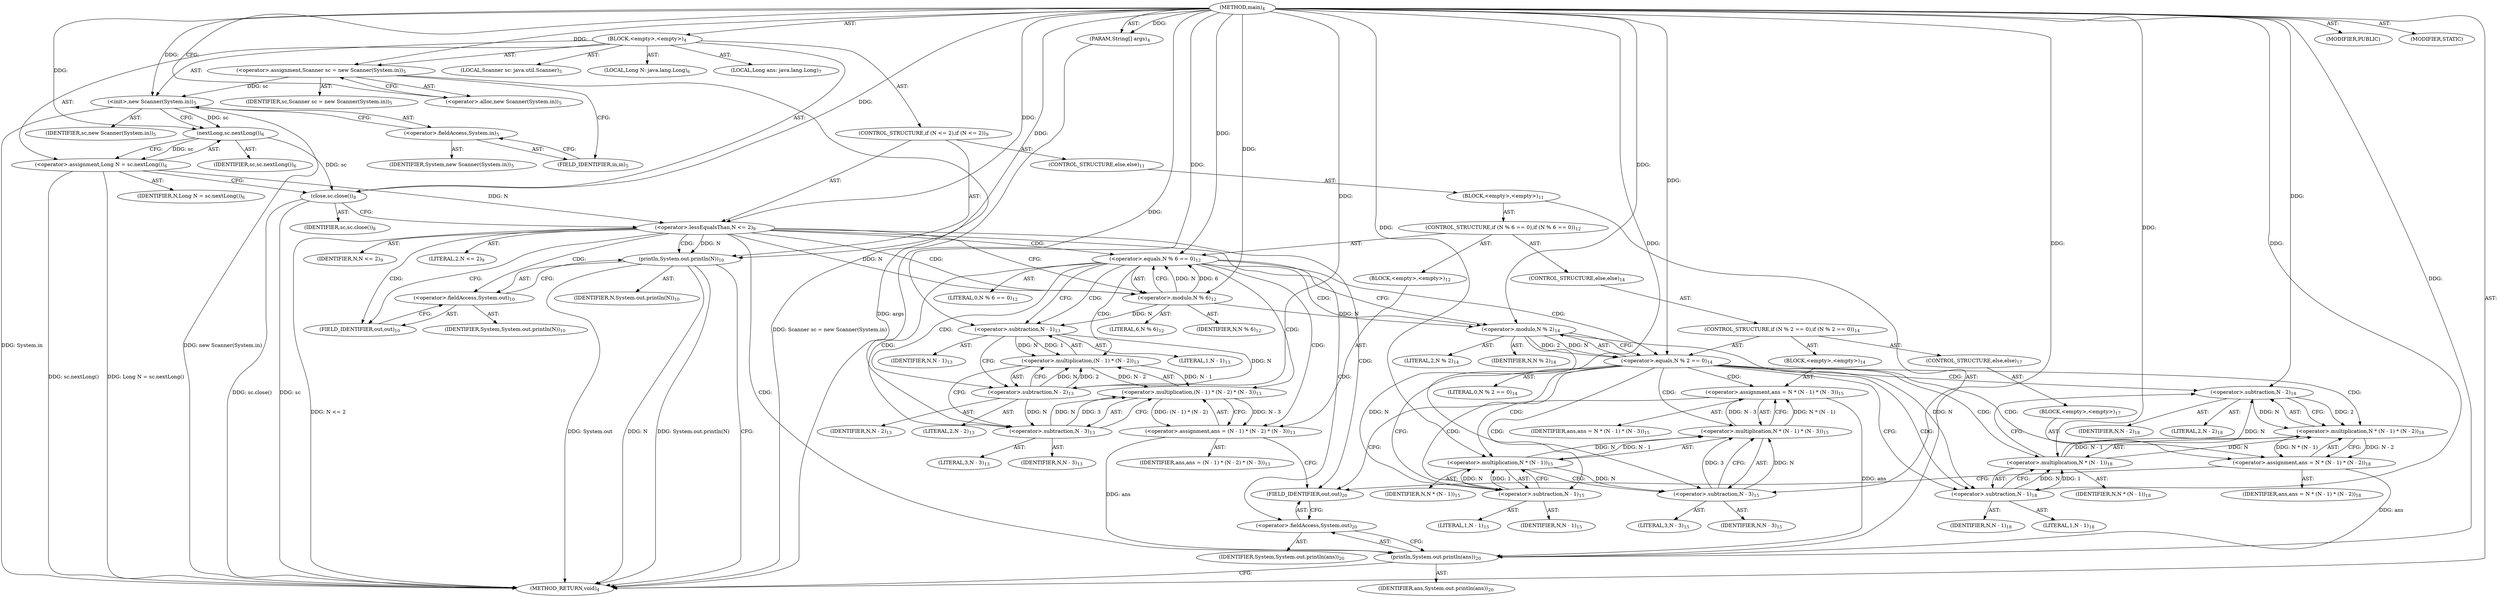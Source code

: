 digraph "main" {  
"19" [label = <(METHOD,main)<SUB>4</SUB>> ]
"20" [label = <(PARAM,String[] args)<SUB>4</SUB>> ]
"21" [label = <(BLOCK,&lt;empty&gt;,&lt;empty&gt;)<SUB>4</SUB>> ]
"4" [label = <(LOCAL,Scanner sc: java.util.Scanner)<SUB>5</SUB>> ]
"22" [label = <(&lt;operator&gt;.assignment,Scanner sc = new Scanner(System.in))<SUB>5</SUB>> ]
"23" [label = <(IDENTIFIER,sc,Scanner sc = new Scanner(System.in))<SUB>5</SUB>> ]
"24" [label = <(&lt;operator&gt;.alloc,new Scanner(System.in))<SUB>5</SUB>> ]
"25" [label = <(&lt;init&gt;,new Scanner(System.in))<SUB>5</SUB>> ]
"3" [label = <(IDENTIFIER,sc,new Scanner(System.in))<SUB>5</SUB>> ]
"26" [label = <(&lt;operator&gt;.fieldAccess,System.in)<SUB>5</SUB>> ]
"27" [label = <(IDENTIFIER,System,new Scanner(System.in))<SUB>5</SUB>> ]
"28" [label = <(FIELD_IDENTIFIER,in,in)<SUB>5</SUB>> ]
"29" [label = <(LOCAL,Long N: java.lang.Long)<SUB>6</SUB>> ]
"30" [label = <(&lt;operator&gt;.assignment,Long N = sc.nextLong())<SUB>6</SUB>> ]
"31" [label = <(IDENTIFIER,N,Long N = sc.nextLong())<SUB>6</SUB>> ]
"32" [label = <(nextLong,sc.nextLong())<SUB>6</SUB>> ]
"33" [label = <(IDENTIFIER,sc,sc.nextLong())<SUB>6</SUB>> ]
"34" [label = <(LOCAL,Long ans: java.lang.Long)<SUB>7</SUB>> ]
"35" [label = <(close,sc.close())<SUB>8</SUB>> ]
"36" [label = <(IDENTIFIER,sc,sc.close())<SUB>8</SUB>> ]
"37" [label = <(CONTROL_STRUCTURE,if (N &lt;= 2),if (N &lt;= 2))<SUB>9</SUB>> ]
"38" [label = <(&lt;operator&gt;.lessEqualsThan,N &lt;= 2)<SUB>9</SUB>> ]
"39" [label = <(IDENTIFIER,N,N &lt;= 2)<SUB>9</SUB>> ]
"40" [label = <(LITERAL,2,N &lt;= 2)<SUB>9</SUB>> ]
"41" [label = <(println,System.out.println(N))<SUB>10</SUB>> ]
"42" [label = <(&lt;operator&gt;.fieldAccess,System.out)<SUB>10</SUB>> ]
"43" [label = <(IDENTIFIER,System,System.out.println(N))<SUB>10</SUB>> ]
"44" [label = <(FIELD_IDENTIFIER,out,out)<SUB>10</SUB>> ]
"45" [label = <(IDENTIFIER,N,System.out.println(N))<SUB>10</SUB>> ]
"46" [label = <(CONTROL_STRUCTURE,else,else)<SUB>11</SUB>> ]
"47" [label = <(BLOCK,&lt;empty&gt;,&lt;empty&gt;)<SUB>11</SUB>> ]
"48" [label = <(CONTROL_STRUCTURE,if (N % 6 == 0),if (N % 6 == 0))<SUB>12</SUB>> ]
"49" [label = <(&lt;operator&gt;.equals,N % 6 == 0)<SUB>12</SUB>> ]
"50" [label = <(&lt;operator&gt;.modulo,N % 6)<SUB>12</SUB>> ]
"51" [label = <(IDENTIFIER,N,N % 6)<SUB>12</SUB>> ]
"52" [label = <(LITERAL,6,N % 6)<SUB>12</SUB>> ]
"53" [label = <(LITERAL,0,N % 6 == 0)<SUB>12</SUB>> ]
"54" [label = <(BLOCK,&lt;empty&gt;,&lt;empty&gt;)<SUB>12</SUB>> ]
"55" [label = <(&lt;operator&gt;.assignment,ans = (N - 1) * (N - 2) * (N - 3))<SUB>13</SUB>> ]
"56" [label = <(IDENTIFIER,ans,ans = (N - 1) * (N - 2) * (N - 3))<SUB>13</SUB>> ]
"57" [label = <(&lt;operator&gt;.multiplication,(N - 1) * (N - 2) * (N - 3))<SUB>13</SUB>> ]
"58" [label = <(&lt;operator&gt;.multiplication,(N - 1) * (N - 2))<SUB>13</SUB>> ]
"59" [label = <(&lt;operator&gt;.subtraction,N - 1)<SUB>13</SUB>> ]
"60" [label = <(IDENTIFIER,N,N - 1)<SUB>13</SUB>> ]
"61" [label = <(LITERAL,1,N - 1)<SUB>13</SUB>> ]
"62" [label = <(&lt;operator&gt;.subtraction,N - 2)<SUB>13</SUB>> ]
"63" [label = <(IDENTIFIER,N,N - 2)<SUB>13</SUB>> ]
"64" [label = <(LITERAL,2,N - 2)<SUB>13</SUB>> ]
"65" [label = <(&lt;operator&gt;.subtraction,N - 3)<SUB>13</SUB>> ]
"66" [label = <(IDENTIFIER,N,N - 3)<SUB>13</SUB>> ]
"67" [label = <(LITERAL,3,N - 3)<SUB>13</SUB>> ]
"68" [label = <(CONTROL_STRUCTURE,else,else)<SUB>14</SUB>> ]
"69" [label = <(CONTROL_STRUCTURE,if (N % 2 == 0),if (N % 2 == 0))<SUB>14</SUB>> ]
"70" [label = <(&lt;operator&gt;.equals,N % 2 == 0)<SUB>14</SUB>> ]
"71" [label = <(&lt;operator&gt;.modulo,N % 2)<SUB>14</SUB>> ]
"72" [label = <(IDENTIFIER,N,N % 2)<SUB>14</SUB>> ]
"73" [label = <(LITERAL,2,N % 2)<SUB>14</SUB>> ]
"74" [label = <(LITERAL,0,N % 2 == 0)<SUB>14</SUB>> ]
"75" [label = <(BLOCK,&lt;empty&gt;,&lt;empty&gt;)<SUB>14</SUB>> ]
"76" [label = <(&lt;operator&gt;.assignment,ans = N * (N - 1) * (N - 3))<SUB>15</SUB>> ]
"77" [label = <(IDENTIFIER,ans,ans = N * (N - 1) * (N - 3))<SUB>15</SUB>> ]
"78" [label = <(&lt;operator&gt;.multiplication,N * (N - 1) * (N - 3))<SUB>15</SUB>> ]
"79" [label = <(&lt;operator&gt;.multiplication,N * (N - 1))<SUB>15</SUB>> ]
"80" [label = <(IDENTIFIER,N,N * (N - 1))<SUB>15</SUB>> ]
"81" [label = <(&lt;operator&gt;.subtraction,N - 1)<SUB>15</SUB>> ]
"82" [label = <(IDENTIFIER,N,N - 1)<SUB>15</SUB>> ]
"83" [label = <(LITERAL,1,N - 1)<SUB>15</SUB>> ]
"84" [label = <(&lt;operator&gt;.subtraction,N - 3)<SUB>15</SUB>> ]
"85" [label = <(IDENTIFIER,N,N - 3)<SUB>15</SUB>> ]
"86" [label = <(LITERAL,3,N - 3)<SUB>15</SUB>> ]
"87" [label = <(CONTROL_STRUCTURE,else,else)<SUB>17</SUB>> ]
"88" [label = <(BLOCK,&lt;empty&gt;,&lt;empty&gt;)<SUB>17</SUB>> ]
"89" [label = <(&lt;operator&gt;.assignment,ans = N * (N - 1) * (N - 2))<SUB>18</SUB>> ]
"90" [label = <(IDENTIFIER,ans,ans = N * (N - 1) * (N - 2))<SUB>18</SUB>> ]
"91" [label = <(&lt;operator&gt;.multiplication,N * (N - 1) * (N - 2))<SUB>18</SUB>> ]
"92" [label = <(&lt;operator&gt;.multiplication,N * (N - 1))<SUB>18</SUB>> ]
"93" [label = <(IDENTIFIER,N,N * (N - 1))<SUB>18</SUB>> ]
"94" [label = <(&lt;operator&gt;.subtraction,N - 1)<SUB>18</SUB>> ]
"95" [label = <(IDENTIFIER,N,N - 1)<SUB>18</SUB>> ]
"96" [label = <(LITERAL,1,N - 1)<SUB>18</SUB>> ]
"97" [label = <(&lt;operator&gt;.subtraction,N - 2)<SUB>18</SUB>> ]
"98" [label = <(IDENTIFIER,N,N - 2)<SUB>18</SUB>> ]
"99" [label = <(LITERAL,2,N - 2)<SUB>18</SUB>> ]
"100" [label = <(println,System.out.println(ans))<SUB>20</SUB>> ]
"101" [label = <(&lt;operator&gt;.fieldAccess,System.out)<SUB>20</SUB>> ]
"102" [label = <(IDENTIFIER,System,System.out.println(ans))<SUB>20</SUB>> ]
"103" [label = <(FIELD_IDENTIFIER,out,out)<SUB>20</SUB>> ]
"104" [label = <(IDENTIFIER,ans,System.out.println(ans))<SUB>20</SUB>> ]
"105" [label = <(MODIFIER,PUBLIC)> ]
"106" [label = <(MODIFIER,STATIC)> ]
"107" [label = <(METHOD_RETURN,void)<SUB>4</SUB>> ]
  "19" -> "20"  [ label = "AST: "] 
  "19" -> "21"  [ label = "AST: "] 
  "19" -> "105"  [ label = "AST: "] 
  "19" -> "106"  [ label = "AST: "] 
  "19" -> "107"  [ label = "AST: "] 
  "21" -> "4"  [ label = "AST: "] 
  "21" -> "22"  [ label = "AST: "] 
  "21" -> "25"  [ label = "AST: "] 
  "21" -> "29"  [ label = "AST: "] 
  "21" -> "30"  [ label = "AST: "] 
  "21" -> "34"  [ label = "AST: "] 
  "21" -> "35"  [ label = "AST: "] 
  "21" -> "37"  [ label = "AST: "] 
  "22" -> "23"  [ label = "AST: "] 
  "22" -> "24"  [ label = "AST: "] 
  "25" -> "3"  [ label = "AST: "] 
  "25" -> "26"  [ label = "AST: "] 
  "26" -> "27"  [ label = "AST: "] 
  "26" -> "28"  [ label = "AST: "] 
  "30" -> "31"  [ label = "AST: "] 
  "30" -> "32"  [ label = "AST: "] 
  "32" -> "33"  [ label = "AST: "] 
  "35" -> "36"  [ label = "AST: "] 
  "37" -> "38"  [ label = "AST: "] 
  "37" -> "41"  [ label = "AST: "] 
  "37" -> "46"  [ label = "AST: "] 
  "38" -> "39"  [ label = "AST: "] 
  "38" -> "40"  [ label = "AST: "] 
  "41" -> "42"  [ label = "AST: "] 
  "41" -> "45"  [ label = "AST: "] 
  "42" -> "43"  [ label = "AST: "] 
  "42" -> "44"  [ label = "AST: "] 
  "46" -> "47"  [ label = "AST: "] 
  "47" -> "48"  [ label = "AST: "] 
  "47" -> "100"  [ label = "AST: "] 
  "48" -> "49"  [ label = "AST: "] 
  "48" -> "54"  [ label = "AST: "] 
  "48" -> "68"  [ label = "AST: "] 
  "49" -> "50"  [ label = "AST: "] 
  "49" -> "53"  [ label = "AST: "] 
  "50" -> "51"  [ label = "AST: "] 
  "50" -> "52"  [ label = "AST: "] 
  "54" -> "55"  [ label = "AST: "] 
  "55" -> "56"  [ label = "AST: "] 
  "55" -> "57"  [ label = "AST: "] 
  "57" -> "58"  [ label = "AST: "] 
  "57" -> "65"  [ label = "AST: "] 
  "58" -> "59"  [ label = "AST: "] 
  "58" -> "62"  [ label = "AST: "] 
  "59" -> "60"  [ label = "AST: "] 
  "59" -> "61"  [ label = "AST: "] 
  "62" -> "63"  [ label = "AST: "] 
  "62" -> "64"  [ label = "AST: "] 
  "65" -> "66"  [ label = "AST: "] 
  "65" -> "67"  [ label = "AST: "] 
  "68" -> "69"  [ label = "AST: "] 
  "69" -> "70"  [ label = "AST: "] 
  "69" -> "75"  [ label = "AST: "] 
  "69" -> "87"  [ label = "AST: "] 
  "70" -> "71"  [ label = "AST: "] 
  "70" -> "74"  [ label = "AST: "] 
  "71" -> "72"  [ label = "AST: "] 
  "71" -> "73"  [ label = "AST: "] 
  "75" -> "76"  [ label = "AST: "] 
  "76" -> "77"  [ label = "AST: "] 
  "76" -> "78"  [ label = "AST: "] 
  "78" -> "79"  [ label = "AST: "] 
  "78" -> "84"  [ label = "AST: "] 
  "79" -> "80"  [ label = "AST: "] 
  "79" -> "81"  [ label = "AST: "] 
  "81" -> "82"  [ label = "AST: "] 
  "81" -> "83"  [ label = "AST: "] 
  "84" -> "85"  [ label = "AST: "] 
  "84" -> "86"  [ label = "AST: "] 
  "87" -> "88"  [ label = "AST: "] 
  "88" -> "89"  [ label = "AST: "] 
  "89" -> "90"  [ label = "AST: "] 
  "89" -> "91"  [ label = "AST: "] 
  "91" -> "92"  [ label = "AST: "] 
  "91" -> "97"  [ label = "AST: "] 
  "92" -> "93"  [ label = "AST: "] 
  "92" -> "94"  [ label = "AST: "] 
  "94" -> "95"  [ label = "AST: "] 
  "94" -> "96"  [ label = "AST: "] 
  "97" -> "98"  [ label = "AST: "] 
  "97" -> "99"  [ label = "AST: "] 
  "100" -> "101"  [ label = "AST: "] 
  "100" -> "104"  [ label = "AST: "] 
  "101" -> "102"  [ label = "AST: "] 
  "101" -> "103"  [ label = "AST: "] 
  "22" -> "28"  [ label = "CFG: "] 
  "25" -> "32"  [ label = "CFG: "] 
  "30" -> "35"  [ label = "CFG: "] 
  "35" -> "38"  [ label = "CFG: "] 
  "24" -> "22"  [ label = "CFG: "] 
  "26" -> "25"  [ label = "CFG: "] 
  "32" -> "30"  [ label = "CFG: "] 
  "38" -> "44"  [ label = "CFG: "] 
  "38" -> "50"  [ label = "CFG: "] 
  "41" -> "107"  [ label = "CFG: "] 
  "28" -> "26"  [ label = "CFG: "] 
  "42" -> "41"  [ label = "CFG: "] 
  "44" -> "42"  [ label = "CFG: "] 
  "100" -> "107"  [ label = "CFG: "] 
  "49" -> "59"  [ label = "CFG: "] 
  "49" -> "71"  [ label = "CFG: "] 
  "101" -> "100"  [ label = "CFG: "] 
  "50" -> "49"  [ label = "CFG: "] 
  "55" -> "103"  [ label = "CFG: "] 
  "103" -> "101"  [ label = "CFG: "] 
  "57" -> "55"  [ label = "CFG: "] 
  "70" -> "81"  [ label = "CFG: "] 
  "70" -> "94"  [ label = "CFG: "] 
  "58" -> "65"  [ label = "CFG: "] 
  "65" -> "57"  [ label = "CFG: "] 
  "71" -> "70"  [ label = "CFG: "] 
  "76" -> "103"  [ label = "CFG: "] 
  "59" -> "62"  [ label = "CFG: "] 
  "62" -> "58"  [ label = "CFG: "] 
  "78" -> "76"  [ label = "CFG: "] 
  "89" -> "103"  [ label = "CFG: "] 
  "79" -> "84"  [ label = "CFG: "] 
  "84" -> "78"  [ label = "CFG: "] 
  "91" -> "89"  [ label = "CFG: "] 
  "81" -> "79"  [ label = "CFG: "] 
  "92" -> "97"  [ label = "CFG: "] 
  "97" -> "91"  [ label = "CFG: "] 
  "94" -> "92"  [ label = "CFG: "] 
  "19" -> "24"  [ label = "CFG: "] 
  "20" -> "107"  [ label = "DDG: args"] 
  "22" -> "107"  [ label = "DDG: Scanner sc = new Scanner(System.in)"] 
  "25" -> "107"  [ label = "DDG: System.in"] 
  "25" -> "107"  [ label = "DDG: new Scanner(System.in)"] 
  "30" -> "107"  [ label = "DDG: sc.nextLong()"] 
  "30" -> "107"  [ label = "DDG: Long N = sc.nextLong()"] 
  "35" -> "107"  [ label = "DDG: sc"] 
  "35" -> "107"  [ label = "DDG: sc.close()"] 
  "38" -> "107"  [ label = "DDG: N &lt;= 2"] 
  "41" -> "107"  [ label = "DDG: System.out"] 
  "41" -> "107"  [ label = "DDG: N"] 
  "41" -> "107"  [ label = "DDG: System.out.println(N)"] 
  "19" -> "20"  [ label = "DDG: "] 
  "19" -> "22"  [ label = "DDG: "] 
  "32" -> "30"  [ label = "DDG: sc"] 
  "22" -> "25"  [ label = "DDG: sc"] 
  "19" -> "25"  [ label = "DDG: "] 
  "32" -> "35"  [ label = "DDG: sc"] 
  "19" -> "35"  [ label = "DDG: "] 
  "25" -> "32"  [ label = "DDG: sc"] 
  "19" -> "32"  [ label = "DDG: "] 
  "30" -> "38"  [ label = "DDG: N"] 
  "19" -> "38"  [ label = "DDG: "] 
  "38" -> "41"  [ label = "DDG: N"] 
  "19" -> "41"  [ label = "DDG: "] 
  "89" -> "100"  [ label = "DDG: ans"] 
  "76" -> "100"  [ label = "DDG: ans"] 
  "55" -> "100"  [ label = "DDG: ans"] 
  "19" -> "100"  [ label = "DDG: "] 
  "50" -> "49"  [ label = "DDG: N"] 
  "50" -> "49"  [ label = "DDG: 6"] 
  "19" -> "49"  [ label = "DDG: "] 
  "57" -> "55"  [ label = "DDG: (N - 1) * (N - 2)"] 
  "57" -> "55"  [ label = "DDG: N - 3"] 
  "38" -> "50"  [ label = "DDG: N"] 
  "19" -> "50"  [ label = "DDG: "] 
  "58" -> "57"  [ label = "DDG: N - 1"] 
  "58" -> "57"  [ label = "DDG: N - 2"] 
  "65" -> "57"  [ label = "DDG: N"] 
  "65" -> "57"  [ label = "DDG: 3"] 
  "71" -> "70"  [ label = "DDG: N"] 
  "71" -> "70"  [ label = "DDG: 2"] 
  "19" -> "70"  [ label = "DDG: "] 
  "78" -> "76"  [ label = "DDG: N * (N - 1)"] 
  "78" -> "76"  [ label = "DDG: N - 3"] 
  "59" -> "58"  [ label = "DDG: N"] 
  "59" -> "58"  [ label = "DDG: 1"] 
  "62" -> "58"  [ label = "DDG: N"] 
  "62" -> "58"  [ label = "DDG: 2"] 
  "62" -> "65"  [ label = "DDG: N"] 
  "19" -> "65"  [ label = "DDG: "] 
  "50" -> "71"  [ label = "DDG: N"] 
  "19" -> "71"  [ label = "DDG: "] 
  "91" -> "89"  [ label = "DDG: N * (N - 1)"] 
  "91" -> "89"  [ label = "DDG: N - 2"] 
  "50" -> "59"  [ label = "DDG: N"] 
  "19" -> "59"  [ label = "DDG: "] 
  "59" -> "62"  [ label = "DDG: N"] 
  "19" -> "62"  [ label = "DDG: "] 
  "79" -> "78"  [ label = "DDG: N"] 
  "79" -> "78"  [ label = "DDG: N - 1"] 
  "84" -> "78"  [ label = "DDG: N"] 
  "84" -> "78"  [ label = "DDG: 3"] 
  "81" -> "79"  [ label = "DDG: N"] 
  "19" -> "79"  [ label = "DDG: "] 
  "81" -> "79"  [ label = "DDG: 1"] 
  "79" -> "84"  [ label = "DDG: N"] 
  "19" -> "84"  [ label = "DDG: "] 
  "92" -> "91"  [ label = "DDG: N"] 
  "92" -> "91"  [ label = "DDG: N - 1"] 
  "97" -> "91"  [ label = "DDG: N"] 
  "97" -> "91"  [ label = "DDG: 2"] 
  "71" -> "81"  [ label = "DDG: N"] 
  "19" -> "81"  [ label = "DDG: "] 
  "94" -> "92"  [ label = "DDG: N"] 
  "19" -> "92"  [ label = "DDG: "] 
  "94" -> "92"  [ label = "DDG: 1"] 
  "92" -> "97"  [ label = "DDG: N"] 
  "19" -> "97"  [ label = "DDG: "] 
  "71" -> "94"  [ label = "DDG: N"] 
  "19" -> "94"  [ label = "DDG: "] 
  "38" -> "49"  [ label = "CDG: "] 
  "38" -> "42"  [ label = "CDG: "] 
  "38" -> "103"  [ label = "CDG: "] 
  "38" -> "50"  [ label = "CDG: "] 
  "38" -> "44"  [ label = "CDG: "] 
  "38" -> "101"  [ label = "CDG: "] 
  "38" -> "100"  [ label = "CDG: "] 
  "38" -> "41"  [ label = "CDG: "] 
  "49" -> "57"  [ label = "CDG: "] 
  "49" -> "65"  [ label = "CDG: "] 
  "49" -> "59"  [ label = "CDG: "] 
  "49" -> "58"  [ label = "CDG: "] 
  "49" -> "71"  [ label = "CDG: "] 
  "49" -> "70"  [ label = "CDG: "] 
  "49" -> "55"  [ label = "CDG: "] 
  "49" -> "62"  [ label = "CDG: "] 
  "70" -> "94"  [ label = "CDG: "] 
  "70" -> "89"  [ label = "CDG: "] 
  "70" -> "81"  [ label = "CDG: "] 
  "70" -> "84"  [ label = "CDG: "] 
  "70" -> "92"  [ label = "CDG: "] 
  "70" -> "76"  [ label = "CDG: "] 
  "70" -> "97"  [ label = "CDG: "] 
  "70" -> "91"  [ label = "CDG: "] 
  "70" -> "79"  [ label = "CDG: "] 
  "70" -> "78"  [ label = "CDG: "] 
}
